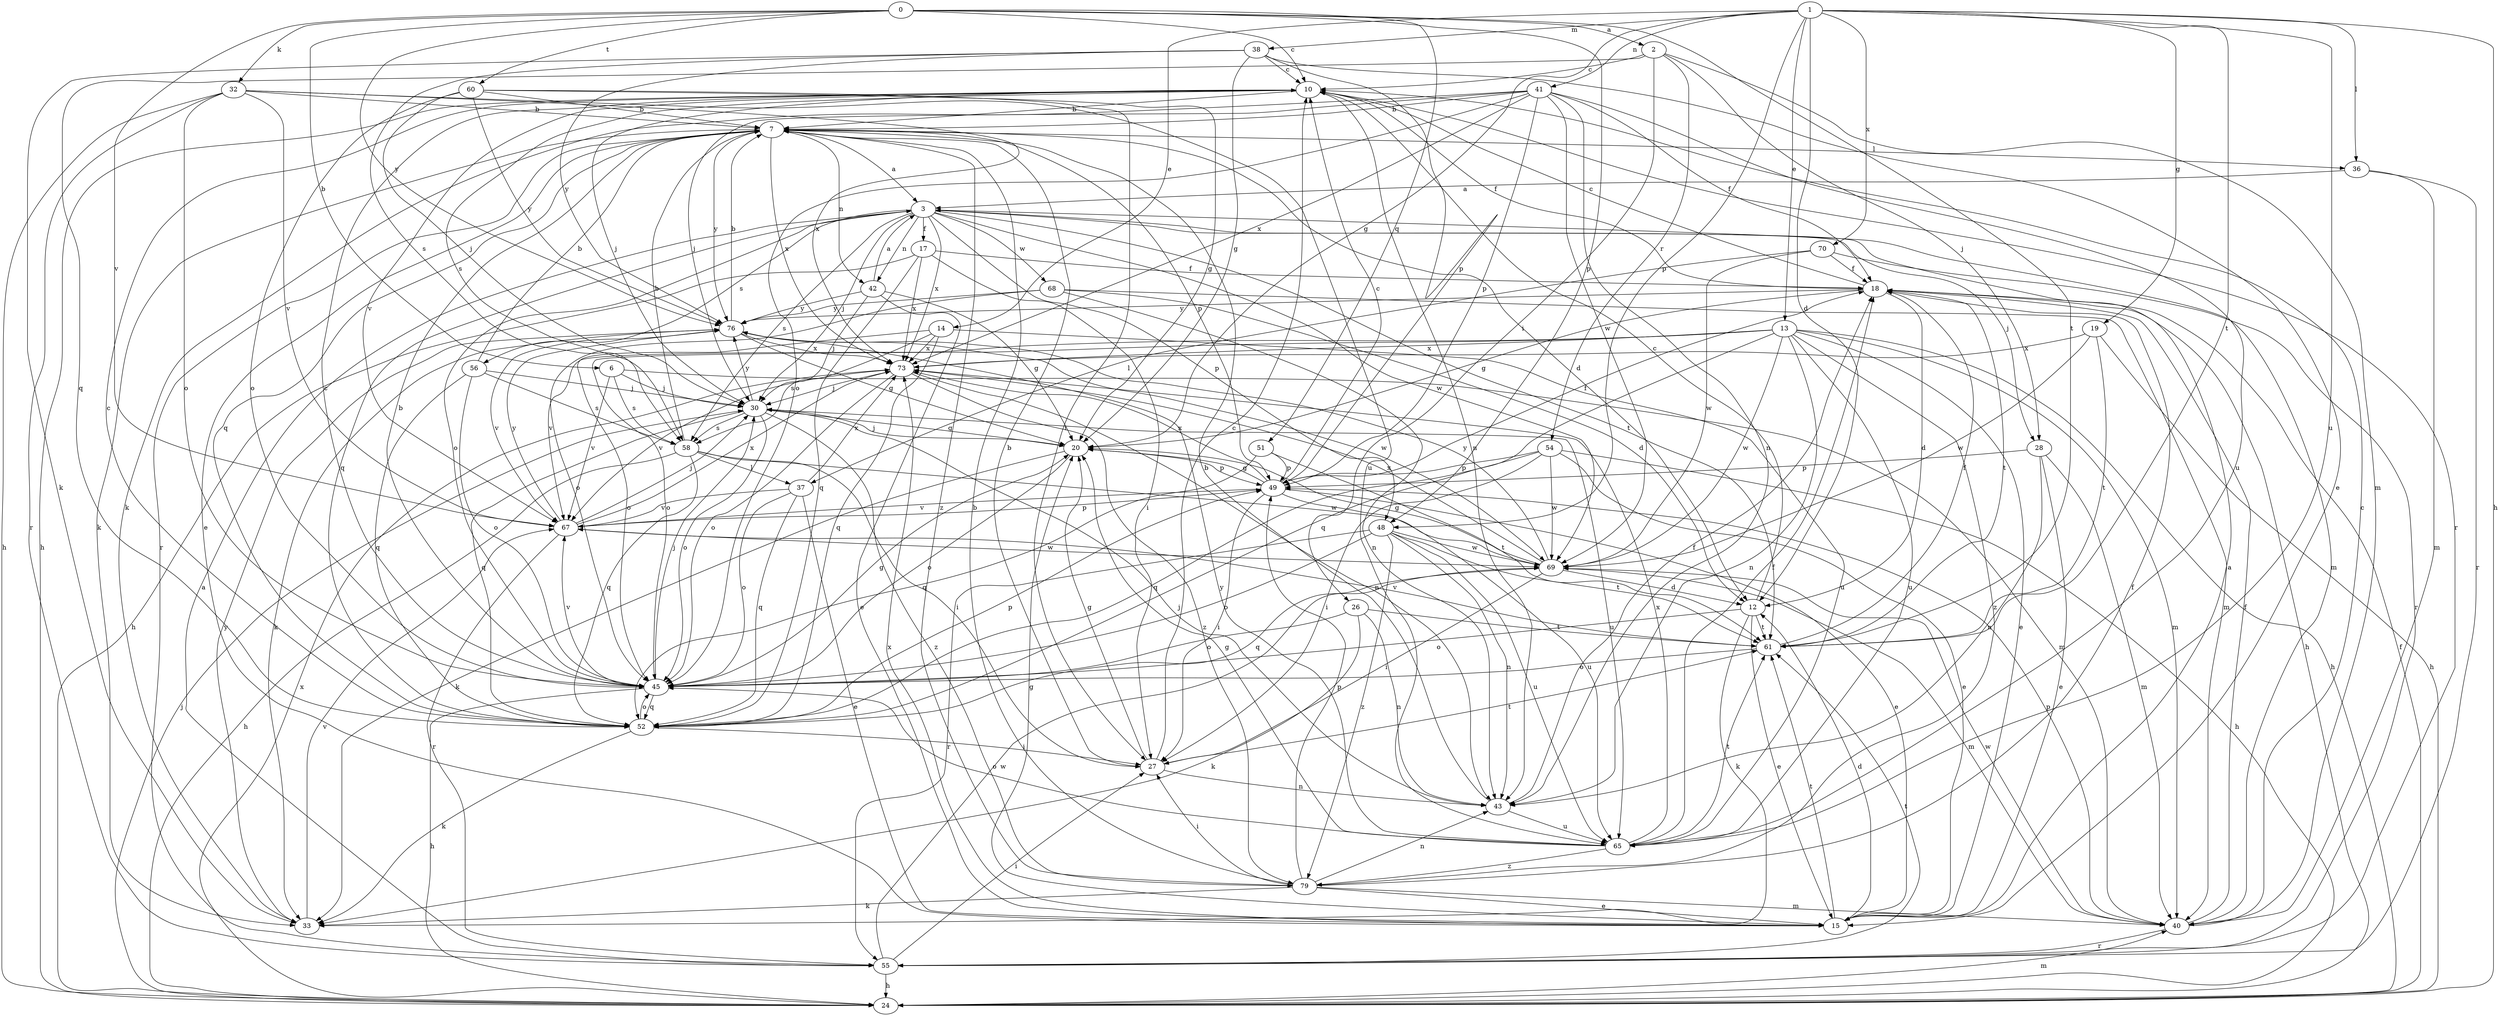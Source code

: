 strict digraph  {
0;
1;
2;
3;
6;
7;
10;
12;
13;
14;
15;
17;
18;
19;
20;
24;
26;
27;
28;
30;
32;
33;
36;
37;
38;
40;
41;
42;
43;
45;
48;
49;
51;
52;
54;
55;
56;
58;
60;
61;
65;
67;
68;
69;
70;
73;
76;
79;
0 -> 2  [label=a];
0 -> 6  [label=b];
0 -> 10  [label=c];
0 -> 32  [label=k];
0 -> 48  [label=p];
0 -> 51  [label=q];
0 -> 60  [label=t];
0 -> 61  [label=t];
0 -> 67  [label=v];
0 -> 76  [label=y];
1 -> 12  [label=d];
1 -> 13  [label=e];
1 -> 14  [label=e];
1 -> 19  [label=g];
1 -> 20  [label=g];
1 -> 24  [label=h];
1 -> 36  [label=l];
1 -> 38  [label=m];
1 -> 41  [label=n];
1 -> 48  [label=p];
1 -> 61  [label=t];
1 -> 65  [label=u];
1 -> 70  [label=x];
2 -> 10  [label=c];
2 -> 26  [label=i];
2 -> 28  [label=j];
2 -> 40  [label=m];
2 -> 52  [label=q];
2 -> 54  [label=r];
3 -> 17  [label=f];
3 -> 28  [label=j];
3 -> 30  [label=j];
3 -> 40  [label=m];
3 -> 42  [label=n];
3 -> 45  [label=o];
3 -> 48  [label=p];
3 -> 52  [label=q];
3 -> 56  [label=s];
3 -> 58  [label=s];
3 -> 61  [label=t];
3 -> 68  [label=w];
3 -> 69  [label=w];
3 -> 73  [label=x];
6 -> 30  [label=j];
6 -> 40  [label=m];
6 -> 58  [label=s];
6 -> 67  [label=v];
7 -> 3  [label=a];
7 -> 12  [label=d];
7 -> 15  [label=e];
7 -> 33  [label=k];
7 -> 36  [label=l];
7 -> 42  [label=n];
7 -> 49  [label=p];
7 -> 52  [label=q];
7 -> 55  [label=r];
7 -> 73  [label=x];
7 -> 76  [label=y];
7 -> 79  [label=z];
10 -> 7  [label=b];
10 -> 18  [label=f];
10 -> 24  [label=h];
10 -> 30  [label=j];
10 -> 43  [label=n];
10 -> 55  [label=r];
10 -> 58  [label=s];
10 -> 67  [label=v];
12 -> 10  [label=c];
12 -> 15  [label=e];
12 -> 33  [label=k];
12 -> 45  [label=o];
12 -> 61  [label=t];
13 -> 15  [label=e];
13 -> 24  [label=h];
13 -> 40  [label=m];
13 -> 43  [label=n];
13 -> 45  [label=o];
13 -> 52  [label=q];
13 -> 65  [label=u];
13 -> 67  [label=v];
13 -> 69  [label=w];
13 -> 73  [label=x];
13 -> 79  [label=z];
14 -> 45  [label=o];
14 -> 52  [label=q];
14 -> 58  [label=s];
14 -> 65  [label=u];
14 -> 73  [label=x];
15 -> 3  [label=a];
15 -> 12  [label=d];
15 -> 20  [label=g];
15 -> 61  [label=t];
15 -> 73  [label=x];
17 -> 18  [label=f];
17 -> 24  [label=h];
17 -> 27  [label=i];
17 -> 52  [label=q];
17 -> 73  [label=x];
18 -> 10  [label=c];
18 -> 12  [label=d];
18 -> 20  [label=g];
18 -> 24  [label=h];
18 -> 61  [label=t];
18 -> 76  [label=y];
19 -> 24  [label=h];
19 -> 61  [label=t];
19 -> 69  [label=w];
19 -> 73  [label=x];
20 -> 30  [label=j];
20 -> 33  [label=k];
20 -> 45  [label=o];
20 -> 49  [label=p];
24 -> 18  [label=f];
24 -> 30  [label=j];
24 -> 40  [label=m];
24 -> 73  [label=x];
26 -> 33  [label=k];
26 -> 43  [label=n];
26 -> 45  [label=o];
26 -> 61  [label=t];
27 -> 7  [label=b];
27 -> 10  [label=c];
27 -> 20  [label=g];
27 -> 43  [label=n];
27 -> 61  [label=t];
28 -> 15  [label=e];
28 -> 40  [label=m];
28 -> 43  [label=n];
28 -> 49  [label=p];
30 -> 20  [label=g];
30 -> 45  [label=o];
30 -> 52  [label=q];
30 -> 58  [label=s];
30 -> 65  [label=u];
30 -> 76  [label=y];
30 -> 79  [label=z];
32 -> 7  [label=b];
32 -> 24  [label=h];
32 -> 45  [label=o];
32 -> 55  [label=r];
32 -> 65  [label=u];
32 -> 67  [label=v];
32 -> 73  [label=x];
33 -> 67  [label=v];
33 -> 76  [label=y];
36 -> 3  [label=a];
36 -> 40  [label=m];
36 -> 55  [label=r];
37 -> 15  [label=e];
37 -> 45  [label=o];
37 -> 52  [label=q];
37 -> 67  [label=v];
37 -> 73  [label=x];
38 -> 10  [label=c];
38 -> 15  [label=e];
38 -> 20  [label=g];
38 -> 33  [label=k];
38 -> 49  [label=p];
38 -> 58  [label=s];
38 -> 76  [label=y];
40 -> 10  [label=c];
40 -> 18  [label=f];
40 -> 49  [label=p];
40 -> 55  [label=r];
40 -> 69  [label=w];
41 -> 7  [label=b];
41 -> 18  [label=f];
41 -> 30  [label=j];
41 -> 33  [label=k];
41 -> 43  [label=n];
41 -> 45  [label=o];
41 -> 49  [label=p];
41 -> 65  [label=u];
41 -> 69  [label=w];
41 -> 73  [label=x];
42 -> 3  [label=a];
42 -> 15  [label=e];
42 -> 20  [label=g];
42 -> 30  [label=j];
42 -> 76  [label=y];
43 -> 7  [label=b];
43 -> 18  [label=f];
43 -> 30  [label=j];
43 -> 65  [label=u];
45 -> 7  [label=b];
45 -> 10  [label=c];
45 -> 20  [label=g];
45 -> 24  [label=h];
45 -> 30  [label=j];
45 -> 52  [label=q];
45 -> 67  [label=v];
48 -> 43  [label=n];
48 -> 45  [label=o];
48 -> 55  [label=r];
48 -> 61  [label=t];
48 -> 65  [label=u];
48 -> 69  [label=w];
48 -> 79  [label=z];
49 -> 10  [label=c];
49 -> 15  [label=e];
49 -> 18  [label=f];
49 -> 20  [label=g];
49 -> 27  [label=i];
49 -> 65  [label=u];
49 -> 67  [label=v];
49 -> 73  [label=x];
51 -> 49  [label=p];
51 -> 52  [label=q];
51 -> 61  [label=t];
52 -> 10  [label=c];
52 -> 27  [label=i];
52 -> 33  [label=k];
52 -> 45  [label=o];
52 -> 49  [label=p];
54 -> 15  [label=e];
54 -> 24  [label=h];
54 -> 27  [label=i];
54 -> 49  [label=p];
54 -> 52  [label=q];
54 -> 69  [label=w];
55 -> 3  [label=a];
55 -> 24  [label=h];
55 -> 27  [label=i];
55 -> 61  [label=t];
55 -> 69  [label=w];
56 -> 7  [label=b];
56 -> 30  [label=j];
56 -> 45  [label=o];
56 -> 52  [label=q];
56 -> 58  [label=s];
58 -> 7  [label=b];
58 -> 24  [label=h];
58 -> 27  [label=i];
58 -> 37  [label=l];
58 -> 52  [label=q];
58 -> 69  [label=w];
60 -> 7  [label=b];
60 -> 20  [label=g];
60 -> 27  [label=i];
60 -> 30  [label=j];
60 -> 45  [label=o];
60 -> 76  [label=y];
61 -> 18  [label=f];
61 -> 45  [label=o];
61 -> 67  [label=v];
65 -> 18  [label=f];
65 -> 20  [label=g];
65 -> 45  [label=o];
65 -> 61  [label=t];
65 -> 73  [label=x];
65 -> 76  [label=y];
65 -> 79  [label=z];
67 -> 30  [label=j];
67 -> 49  [label=p];
67 -> 55  [label=r];
67 -> 69  [label=w];
67 -> 73  [label=x];
67 -> 76  [label=y];
68 -> 12  [label=d];
68 -> 40  [label=m];
68 -> 43  [label=n];
68 -> 45  [label=o];
68 -> 76  [label=y];
69 -> 12  [label=d];
69 -> 20  [label=g];
69 -> 27  [label=i];
69 -> 40  [label=m];
69 -> 52  [label=q];
69 -> 73  [label=x];
69 -> 76  [label=y];
70 -> 18  [label=f];
70 -> 37  [label=l];
70 -> 55  [label=r];
70 -> 69  [label=w];
73 -> 30  [label=j];
73 -> 43  [label=n];
73 -> 45  [label=o];
73 -> 67  [label=v];
73 -> 79  [label=z];
76 -> 7  [label=b];
76 -> 20  [label=g];
76 -> 33  [label=k];
76 -> 67  [label=v];
76 -> 69  [label=w];
76 -> 73  [label=x];
79 -> 7  [label=b];
79 -> 15  [label=e];
79 -> 18  [label=f];
79 -> 27  [label=i];
79 -> 33  [label=k];
79 -> 40  [label=m];
79 -> 43  [label=n];
79 -> 49  [label=p];
}
